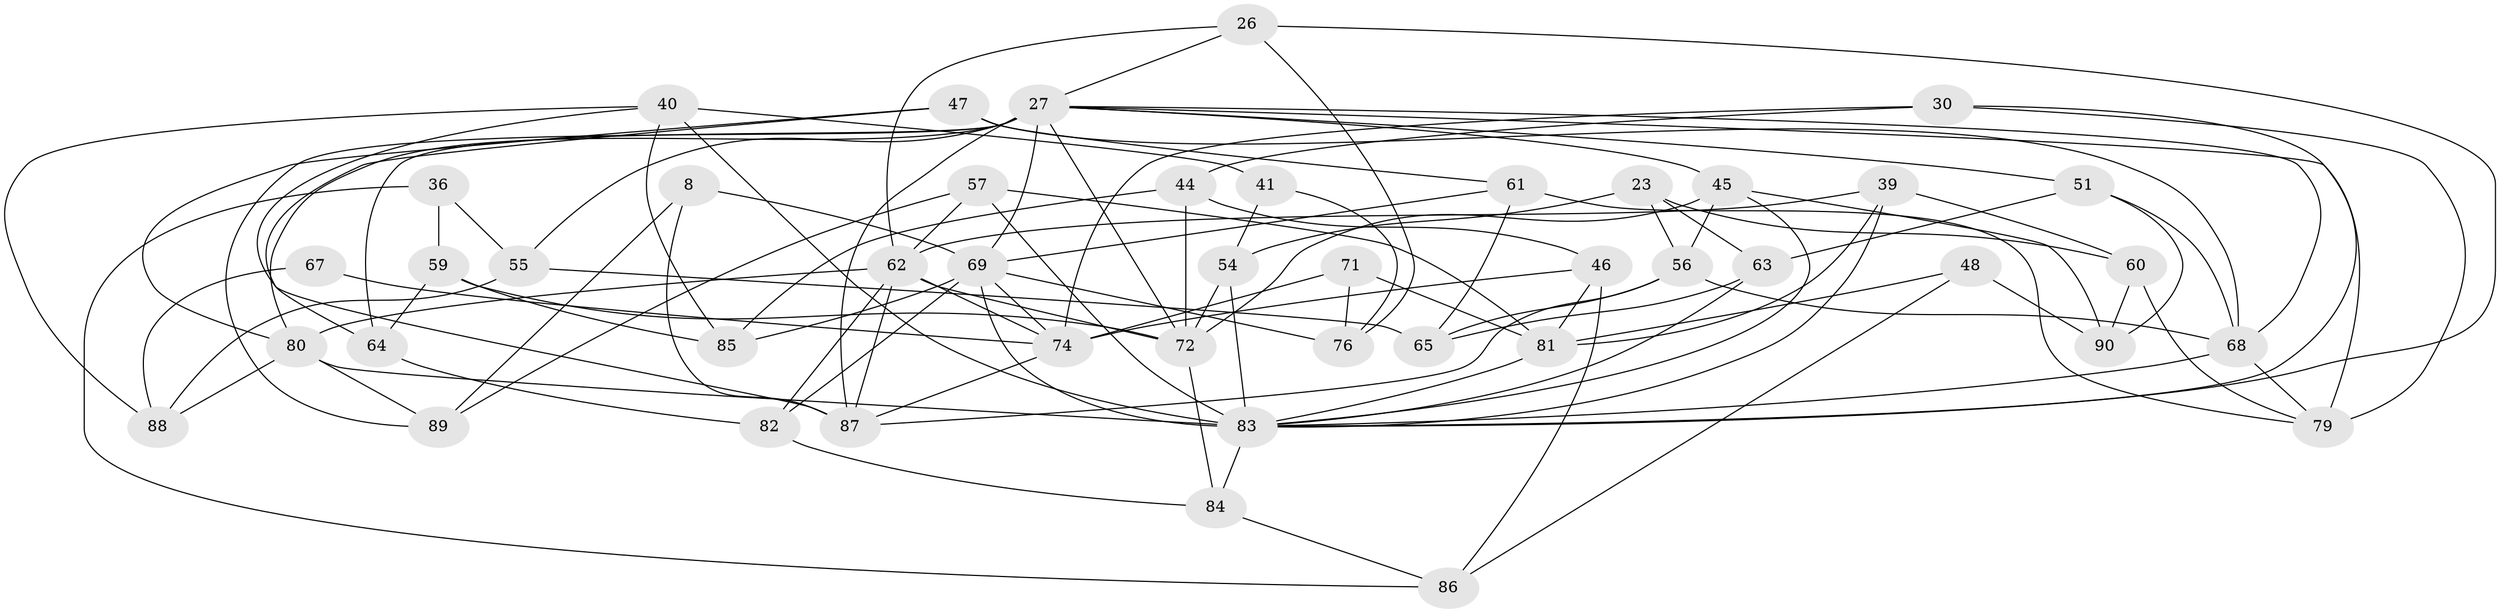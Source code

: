// original degree distribution, {4: 1.0}
// Generated by graph-tools (version 1.1) at 2025/57/03/09/25 04:57:59]
// undirected, 45 vertices, 108 edges
graph export_dot {
graph [start="1"]
  node [color=gray90,style=filled];
  8 [super="+2"];
  23;
  26;
  27 [super="+24+25"];
  30;
  36;
  39;
  40 [super="+29"];
  41;
  44;
  45 [super="+16"];
  46;
  47;
  48;
  51;
  54;
  55;
  56 [super="+42"];
  57 [super="+19+34"];
  59;
  60;
  61;
  62 [super="+43+58"];
  63;
  64;
  65;
  67;
  68 [super="+50"];
  69 [super="+53"];
  71;
  72 [super="+3+22"];
  74 [super="+66+31"];
  76;
  79 [super="+28"];
  80 [super="+1+38+37"];
  81 [super="+12+52"];
  82;
  83 [super="+73+77"];
  84;
  85;
  86 [super="+78"];
  87 [super="+33+20"];
  88 [super="+11"];
  89 [super="+35"];
  90;
  8 -- 89 [weight=2];
  8 -- 87 [weight=3];
  8 -- 69;
  23 -- 54;
  23 -- 63;
  23 -- 56;
  23 -- 60;
  26 -- 76;
  26 -- 62;
  26 -- 27;
  26 -- 83;
  27 -- 87 [weight=2];
  27 -- 89 [weight=2];
  27 -- 72;
  27 -- 68;
  27 -- 69 [weight=2];
  27 -- 51;
  27 -- 55;
  27 -- 64;
  27 -- 45;
  27 -- 79 [weight=2];
  27 -- 80;
  30 -- 79;
  30 -- 44;
  30 -- 83;
  30 -- 74;
  36 -- 55;
  36 -- 86 [weight=2];
  36 -- 59;
  39 -- 60;
  39 -- 62;
  39 -- 81;
  39 -- 83;
  40 -- 88;
  40 -- 41 [weight=2];
  40 -- 85;
  40 -- 87;
  40 -- 83;
  41 -- 54;
  41 -- 76;
  44 -- 46;
  44 -- 85;
  44 -- 72;
  45 -- 72 [weight=2];
  45 -- 90;
  45 -- 83;
  45 -- 56;
  46 -- 86;
  46 -- 74;
  46 -- 81;
  47 -- 80;
  47 -- 64;
  47 -- 61;
  47 -- 68;
  48 -- 81;
  48 -- 86 [weight=2];
  48 -- 90;
  51 -- 63;
  51 -- 90;
  51 -- 68;
  54 -- 72;
  54 -- 83;
  55 -- 65;
  55 -- 88;
  56 -- 87;
  56 -- 68 [weight=2];
  56 -- 65;
  57 -- 81 [weight=3];
  57 -- 62 [weight=2];
  57 -- 89;
  57 -- 83 [weight=2];
  59 -- 64;
  59 -- 85;
  59 -- 72;
  60 -- 90;
  60 -- 79;
  61 -- 65;
  61 -- 79;
  61 -- 69;
  62 -- 80 [weight=2];
  62 -- 74 [weight=2];
  62 -- 72;
  62 -- 82;
  62 -- 87 [weight=2];
  63 -- 65;
  63 -- 83;
  64 -- 82;
  67 -- 88 [weight=2];
  67 -- 74 [weight=2];
  68 -- 83 [weight=2];
  68 -- 79;
  69 -- 82;
  69 -- 74;
  69 -- 76;
  69 -- 85;
  69 -- 83 [weight=2];
  71 -- 76;
  71 -- 74 [weight=2];
  71 -- 81;
  72 -- 84;
  74 -- 87;
  80 -- 88 [weight=2];
  80 -- 89;
  80 -- 83 [weight=3];
  81 -- 83;
  82 -- 84;
  83 -- 84;
  84 -- 86;
}
